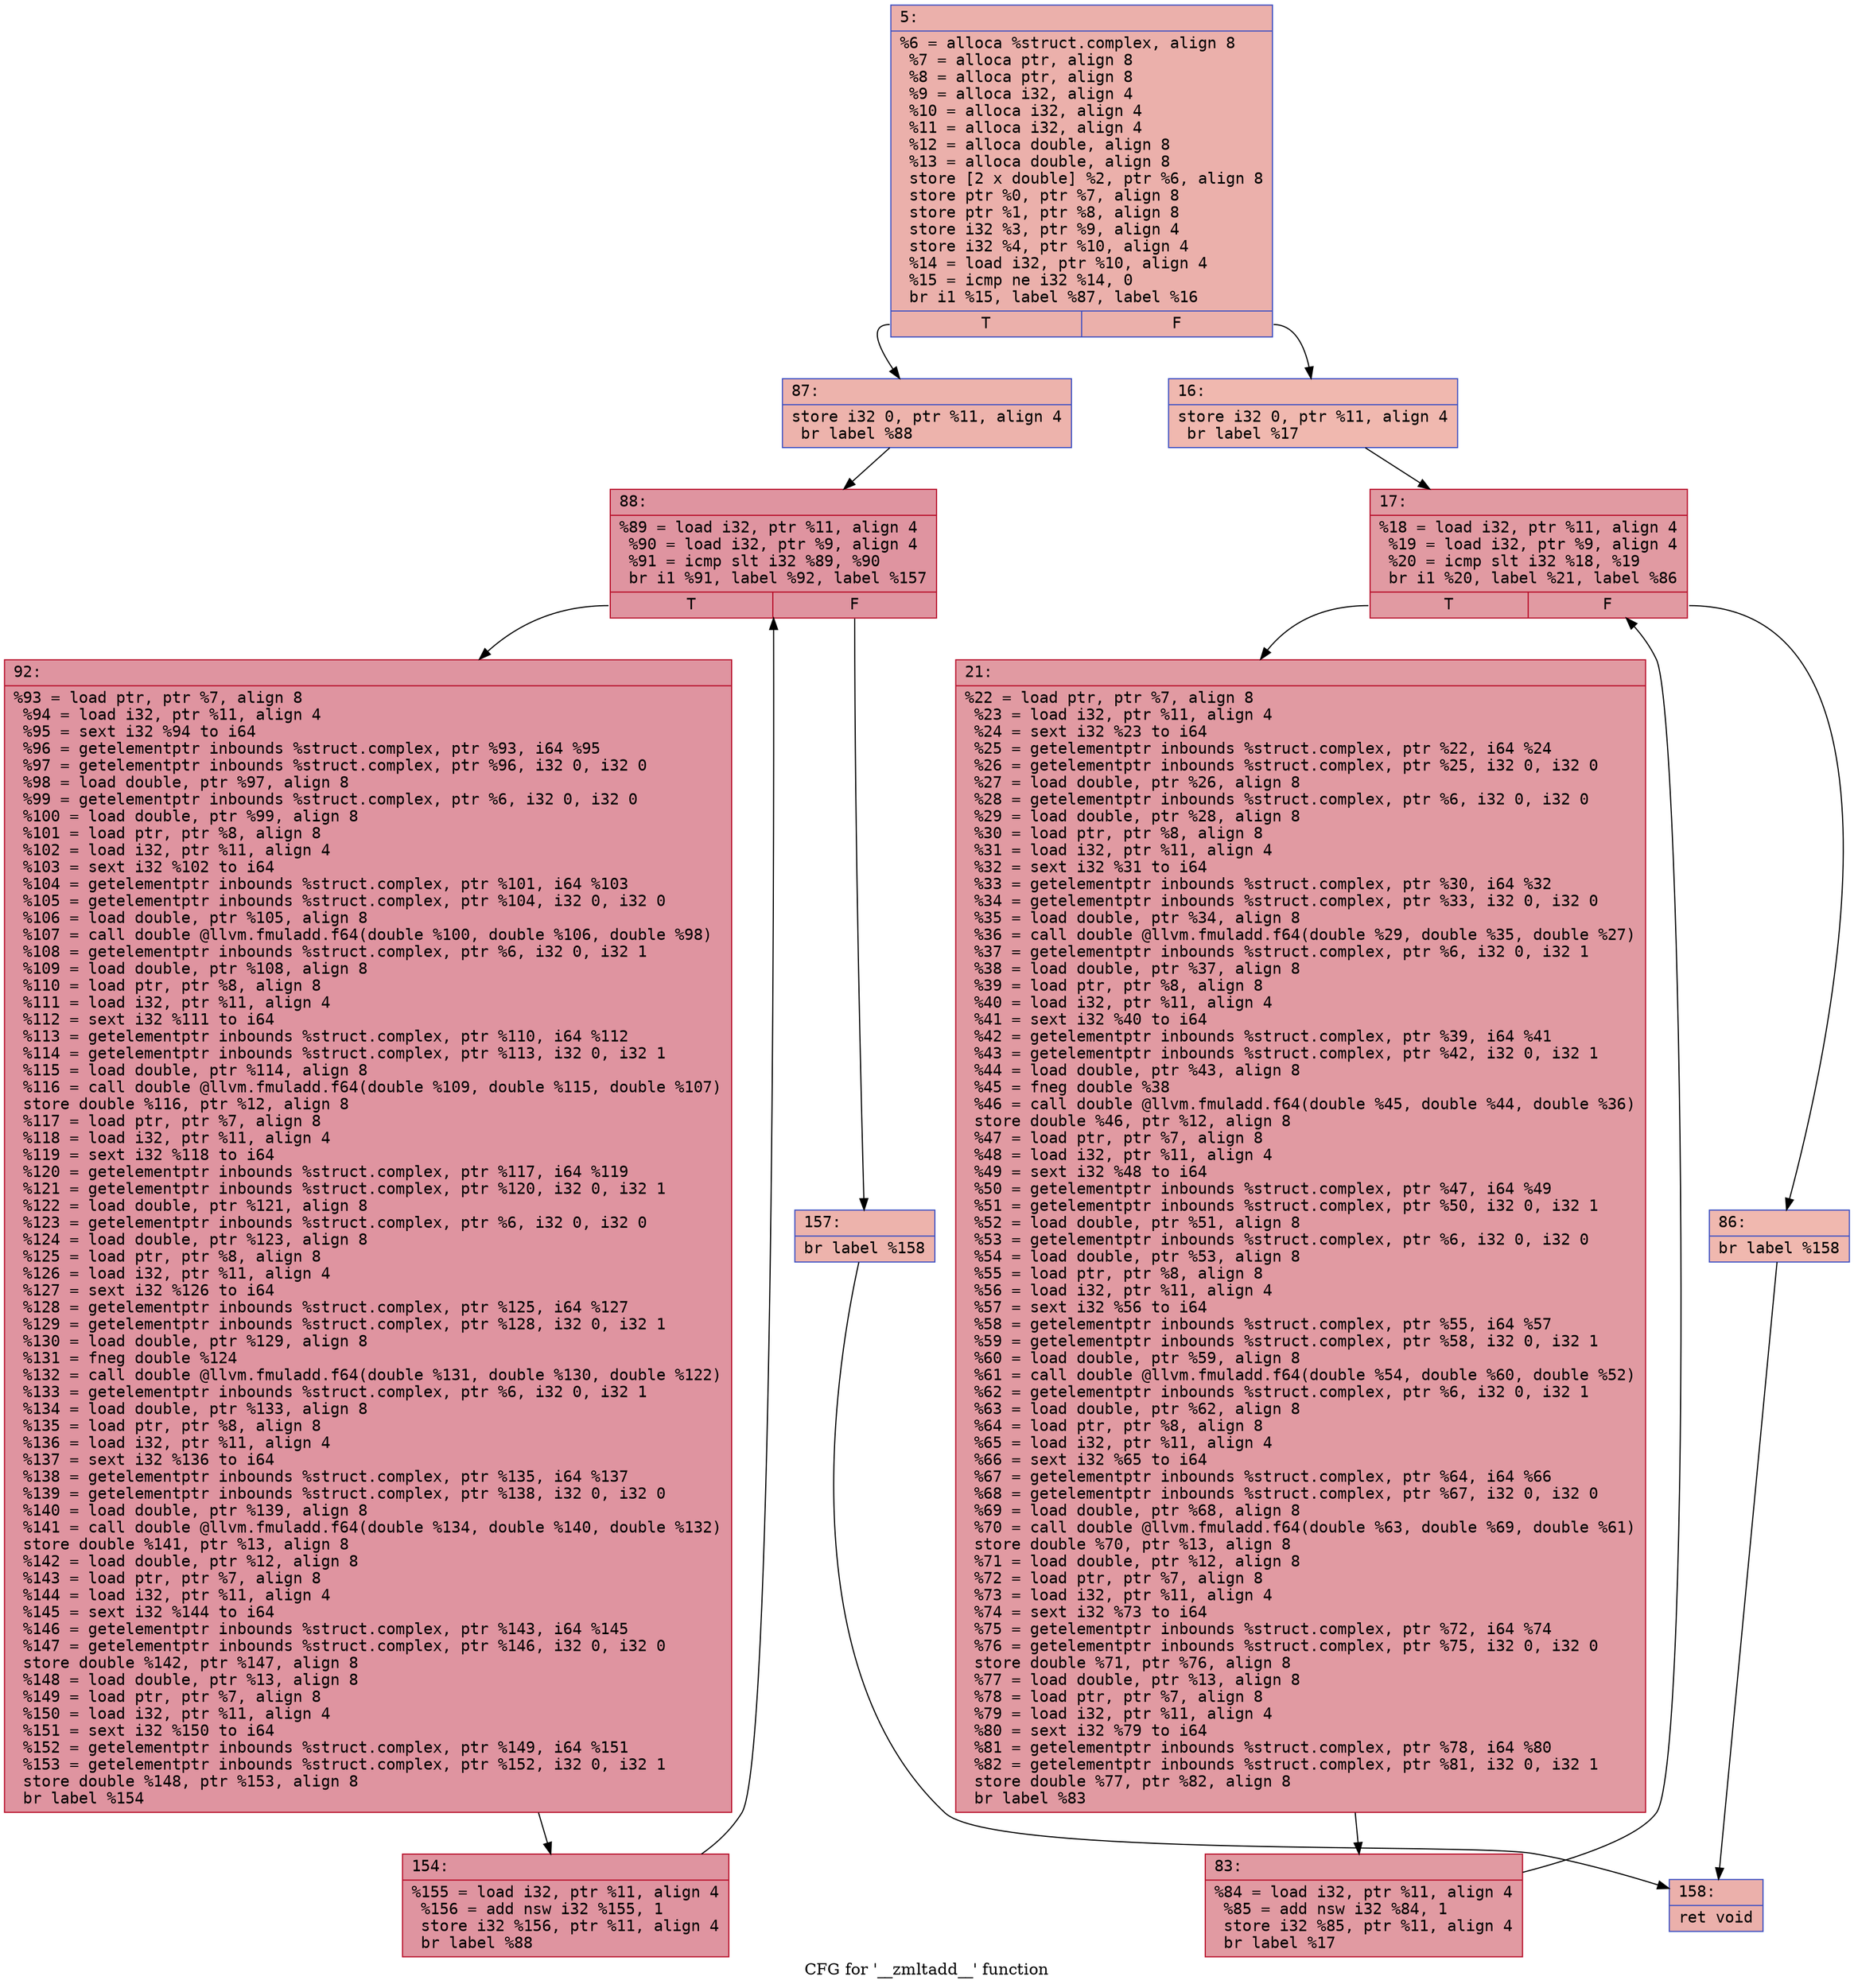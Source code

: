 digraph "CFG for '__zmltadd__' function" {
	label="CFG for '__zmltadd__' function";

	Node0x60000207e440 [shape=record,color="#3d50c3ff", style=filled, fillcolor="#d24b4070" fontname="Courier",label="{5:\l|  %6 = alloca %struct.complex, align 8\l  %7 = alloca ptr, align 8\l  %8 = alloca ptr, align 8\l  %9 = alloca i32, align 4\l  %10 = alloca i32, align 4\l  %11 = alloca i32, align 4\l  %12 = alloca double, align 8\l  %13 = alloca double, align 8\l  store [2 x double] %2, ptr %6, align 8\l  store ptr %0, ptr %7, align 8\l  store ptr %1, ptr %8, align 8\l  store i32 %3, ptr %9, align 4\l  store i32 %4, ptr %10, align 4\l  %14 = load i32, ptr %10, align 4\l  %15 = icmp ne i32 %14, 0\l  br i1 %15, label %87, label %16\l|{<s0>T|<s1>F}}"];
	Node0x60000207e440:s0 -> Node0x60000207e620[tooltip="5 -> 87\nProbability 62.50%" ];
	Node0x60000207e440:s1 -> Node0x60000207e490[tooltip="5 -> 16\nProbability 37.50%" ];
	Node0x60000207e490 [shape=record,color="#3d50c3ff", style=filled, fillcolor="#dc5d4a70" fontname="Courier",label="{16:\l|  store i32 0, ptr %11, align 4\l  br label %17\l}"];
	Node0x60000207e490 -> Node0x60000207e4e0[tooltip="16 -> 17\nProbability 100.00%" ];
	Node0x60000207e4e0 [shape=record,color="#b70d28ff", style=filled, fillcolor="#bb1b2c70" fontname="Courier",label="{17:\l|  %18 = load i32, ptr %11, align 4\l  %19 = load i32, ptr %9, align 4\l  %20 = icmp slt i32 %18, %19\l  br i1 %20, label %21, label %86\l|{<s0>T|<s1>F}}"];
	Node0x60000207e4e0:s0 -> Node0x60000207e530[tooltip="17 -> 21\nProbability 96.88%" ];
	Node0x60000207e4e0:s1 -> Node0x60000207e5d0[tooltip="17 -> 86\nProbability 3.12%" ];
	Node0x60000207e530 [shape=record,color="#b70d28ff", style=filled, fillcolor="#bb1b2c70" fontname="Courier",label="{21:\l|  %22 = load ptr, ptr %7, align 8\l  %23 = load i32, ptr %11, align 4\l  %24 = sext i32 %23 to i64\l  %25 = getelementptr inbounds %struct.complex, ptr %22, i64 %24\l  %26 = getelementptr inbounds %struct.complex, ptr %25, i32 0, i32 0\l  %27 = load double, ptr %26, align 8\l  %28 = getelementptr inbounds %struct.complex, ptr %6, i32 0, i32 0\l  %29 = load double, ptr %28, align 8\l  %30 = load ptr, ptr %8, align 8\l  %31 = load i32, ptr %11, align 4\l  %32 = sext i32 %31 to i64\l  %33 = getelementptr inbounds %struct.complex, ptr %30, i64 %32\l  %34 = getelementptr inbounds %struct.complex, ptr %33, i32 0, i32 0\l  %35 = load double, ptr %34, align 8\l  %36 = call double @llvm.fmuladd.f64(double %29, double %35, double %27)\l  %37 = getelementptr inbounds %struct.complex, ptr %6, i32 0, i32 1\l  %38 = load double, ptr %37, align 8\l  %39 = load ptr, ptr %8, align 8\l  %40 = load i32, ptr %11, align 4\l  %41 = sext i32 %40 to i64\l  %42 = getelementptr inbounds %struct.complex, ptr %39, i64 %41\l  %43 = getelementptr inbounds %struct.complex, ptr %42, i32 0, i32 1\l  %44 = load double, ptr %43, align 8\l  %45 = fneg double %38\l  %46 = call double @llvm.fmuladd.f64(double %45, double %44, double %36)\l  store double %46, ptr %12, align 8\l  %47 = load ptr, ptr %7, align 8\l  %48 = load i32, ptr %11, align 4\l  %49 = sext i32 %48 to i64\l  %50 = getelementptr inbounds %struct.complex, ptr %47, i64 %49\l  %51 = getelementptr inbounds %struct.complex, ptr %50, i32 0, i32 1\l  %52 = load double, ptr %51, align 8\l  %53 = getelementptr inbounds %struct.complex, ptr %6, i32 0, i32 0\l  %54 = load double, ptr %53, align 8\l  %55 = load ptr, ptr %8, align 8\l  %56 = load i32, ptr %11, align 4\l  %57 = sext i32 %56 to i64\l  %58 = getelementptr inbounds %struct.complex, ptr %55, i64 %57\l  %59 = getelementptr inbounds %struct.complex, ptr %58, i32 0, i32 1\l  %60 = load double, ptr %59, align 8\l  %61 = call double @llvm.fmuladd.f64(double %54, double %60, double %52)\l  %62 = getelementptr inbounds %struct.complex, ptr %6, i32 0, i32 1\l  %63 = load double, ptr %62, align 8\l  %64 = load ptr, ptr %8, align 8\l  %65 = load i32, ptr %11, align 4\l  %66 = sext i32 %65 to i64\l  %67 = getelementptr inbounds %struct.complex, ptr %64, i64 %66\l  %68 = getelementptr inbounds %struct.complex, ptr %67, i32 0, i32 0\l  %69 = load double, ptr %68, align 8\l  %70 = call double @llvm.fmuladd.f64(double %63, double %69, double %61)\l  store double %70, ptr %13, align 8\l  %71 = load double, ptr %12, align 8\l  %72 = load ptr, ptr %7, align 8\l  %73 = load i32, ptr %11, align 4\l  %74 = sext i32 %73 to i64\l  %75 = getelementptr inbounds %struct.complex, ptr %72, i64 %74\l  %76 = getelementptr inbounds %struct.complex, ptr %75, i32 0, i32 0\l  store double %71, ptr %76, align 8\l  %77 = load double, ptr %13, align 8\l  %78 = load ptr, ptr %7, align 8\l  %79 = load i32, ptr %11, align 4\l  %80 = sext i32 %79 to i64\l  %81 = getelementptr inbounds %struct.complex, ptr %78, i64 %80\l  %82 = getelementptr inbounds %struct.complex, ptr %81, i32 0, i32 1\l  store double %77, ptr %82, align 8\l  br label %83\l}"];
	Node0x60000207e530 -> Node0x60000207e580[tooltip="21 -> 83\nProbability 100.00%" ];
	Node0x60000207e580 [shape=record,color="#b70d28ff", style=filled, fillcolor="#bb1b2c70" fontname="Courier",label="{83:\l|  %84 = load i32, ptr %11, align 4\l  %85 = add nsw i32 %84, 1\l  store i32 %85, ptr %11, align 4\l  br label %17\l}"];
	Node0x60000207e580 -> Node0x60000207e4e0[tooltip="83 -> 17\nProbability 100.00%" ];
	Node0x60000207e5d0 [shape=record,color="#3d50c3ff", style=filled, fillcolor="#dc5d4a70" fontname="Courier",label="{86:\l|  br label %158\l}"];
	Node0x60000207e5d0 -> Node0x60000207e7b0[tooltip="86 -> 158\nProbability 100.00%" ];
	Node0x60000207e620 [shape=record,color="#3d50c3ff", style=filled, fillcolor="#d6524470" fontname="Courier",label="{87:\l|  store i32 0, ptr %11, align 4\l  br label %88\l}"];
	Node0x60000207e620 -> Node0x60000207e670[tooltip="87 -> 88\nProbability 100.00%" ];
	Node0x60000207e670 [shape=record,color="#b70d28ff", style=filled, fillcolor="#b70d2870" fontname="Courier",label="{88:\l|  %89 = load i32, ptr %11, align 4\l  %90 = load i32, ptr %9, align 4\l  %91 = icmp slt i32 %89, %90\l  br i1 %91, label %92, label %157\l|{<s0>T|<s1>F}}"];
	Node0x60000207e670:s0 -> Node0x60000207e6c0[tooltip="88 -> 92\nProbability 96.88%" ];
	Node0x60000207e670:s1 -> Node0x60000207e760[tooltip="88 -> 157\nProbability 3.12%" ];
	Node0x60000207e6c0 [shape=record,color="#b70d28ff", style=filled, fillcolor="#b70d2870" fontname="Courier",label="{92:\l|  %93 = load ptr, ptr %7, align 8\l  %94 = load i32, ptr %11, align 4\l  %95 = sext i32 %94 to i64\l  %96 = getelementptr inbounds %struct.complex, ptr %93, i64 %95\l  %97 = getelementptr inbounds %struct.complex, ptr %96, i32 0, i32 0\l  %98 = load double, ptr %97, align 8\l  %99 = getelementptr inbounds %struct.complex, ptr %6, i32 0, i32 0\l  %100 = load double, ptr %99, align 8\l  %101 = load ptr, ptr %8, align 8\l  %102 = load i32, ptr %11, align 4\l  %103 = sext i32 %102 to i64\l  %104 = getelementptr inbounds %struct.complex, ptr %101, i64 %103\l  %105 = getelementptr inbounds %struct.complex, ptr %104, i32 0, i32 0\l  %106 = load double, ptr %105, align 8\l  %107 = call double @llvm.fmuladd.f64(double %100, double %106, double %98)\l  %108 = getelementptr inbounds %struct.complex, ptr %6, i32 0, i32 1\l  %109 = load double, ptr %108, align 8\l  %110 = load ptr, ptr %8, align 8\l  %111 = load i32, ptr %11, align 4\l  %112 = sext i32 %111 to i64\l  %113 = getelementptr inbounds %struct.complex, ptr %110, i64 %112\l  %114 = getelementptr inbounds %struct.complex, ptr %113, i32 0, i32 1\l  %115 = load double, ptr %114, align 8\l  %116 = call double @llvm.fmuladd.f64(double %109, double %115, double %107)\l  store double %116, ptr %12, align 8\l  %117 = load ptr, ptr %7, align 8\l  %118 = load i32, ptr %11, align 4\l  %119 = sext i32 %118 to i64\l  %120 = getelementptr inbounds %struct.complex, ptr %117, i64 %119\l  %121 = getelementptr inbounds %struct.complex, ptr %120, i32 0, i32 1\l  %122 = load double, ptr %121, align 8\l  %123 = getelementptr inbounds %struct.complex, ptr %6, i32 0, i32 0\l  %124 = load double, ptr %123, align 8\l  %125 = load ptr, ptr %8, align 8\l  %126 = load i32, ptr %11, align 4\l  %127 = sext i32 %126 to i64\l  %128 = getelementptr inbounds %struct.complex, ptr %125, i64 %127\l  %129 = getelementptr inbounds %struct.complex, ptr %128, i32 0, i32 1\l  %130 = load double, ptr %129, align 8\l  %131 = fneg double %124\l  %132 = call double @llvm.fmuladd.f64(double %131, double %130, double %122)\l  %133 = getelementptr inbounds %struct.complex, ptr %6, i32 0, i32 1\l  %134 = load double, ptr %133, align 8\l  %135 = load ptr, ptr %8, align 8\l  %136 = load i32, ptr %11, align 4\l  %137 = sext i32 %136 to i64\l  %138 = getelementptr inbounds %struct.complex, ptr %135, i64 %137\l  %139 = getelementptr inbounds %struct.complex, ptr %138, i32 0, i32 0\l  %140 = load double, ptr %139, align 8\l  %141 = call double @llvm.fmuladd.f64(double %134, double %140, double %132)\l  store double %141, ptr %13, align 8\l  %142 = load double, ptr %12, align 8\l  %143 = load ptr, ptr %7, align 8\l  %144 = load i32, ptr %11, align 4\l  %145 = sext i32 %144 to i64\l  %146 = getelementptr inbounds %struct.complex, ptr %143, i64 %145\l  %147 = getelementptr inbounds %struct.complex, ptr %146, i32 0, i32 0\l  store double %142, ptr %147, align 8\l  %148 = load double, ptr %13, align 8\l  %149 = load ptr, ptr %7, align 8\l  %150 = load i32, ptr %11, align 4\l  %151 = sext i32 %150 to i64\l  %152 = getelementptr inbounds %struct.complex, ptr %149, i64 %151\l  %153 = getelementptr inbounds %struct.complex, ptr %152, i32 0, i32 1\l  store double %148, ptr %153, align 8\l  br label %154\l}"];
	Node0x60000207e6c0 -> Node0x60000207e710[tooltip="92 -> 154\nProbability 100.00%" ];
	Node0x60000207e710 [shape=record,color="#b70d28ff", style=filled, fillcolor="#b70d2870" fontname="Courier",label="{154:\l|  %155 = load i32, ptr %11, align 4\l  %156 = add nsw i32 %155, 1\l  store i32 %156, ptr %11, align 4\l  br label %88\l}"];
	Node0x60000207e710 -> Node0x60000207e670[tooltip="154 -> 88\nProbability 100.00%" ];
	Node0x60000207e760 [shape=record,color="#3d50c3ff", style=filled, fillcolor="#d6524470" fontname="Courier",label="{157:\l|  br label %158\l}"];
	Node0x60000207e760 -> Node0x60000207e7b0[tooltip="157 -> 158\nProbability 100.00%" ];
	Node0x60000207e7b0 [shape=record,color="#3d50c3ff", style=filled, fillcolor="#d24b4070" fontname="Courier",label="{158:\l|  ret void\l}"];
}
